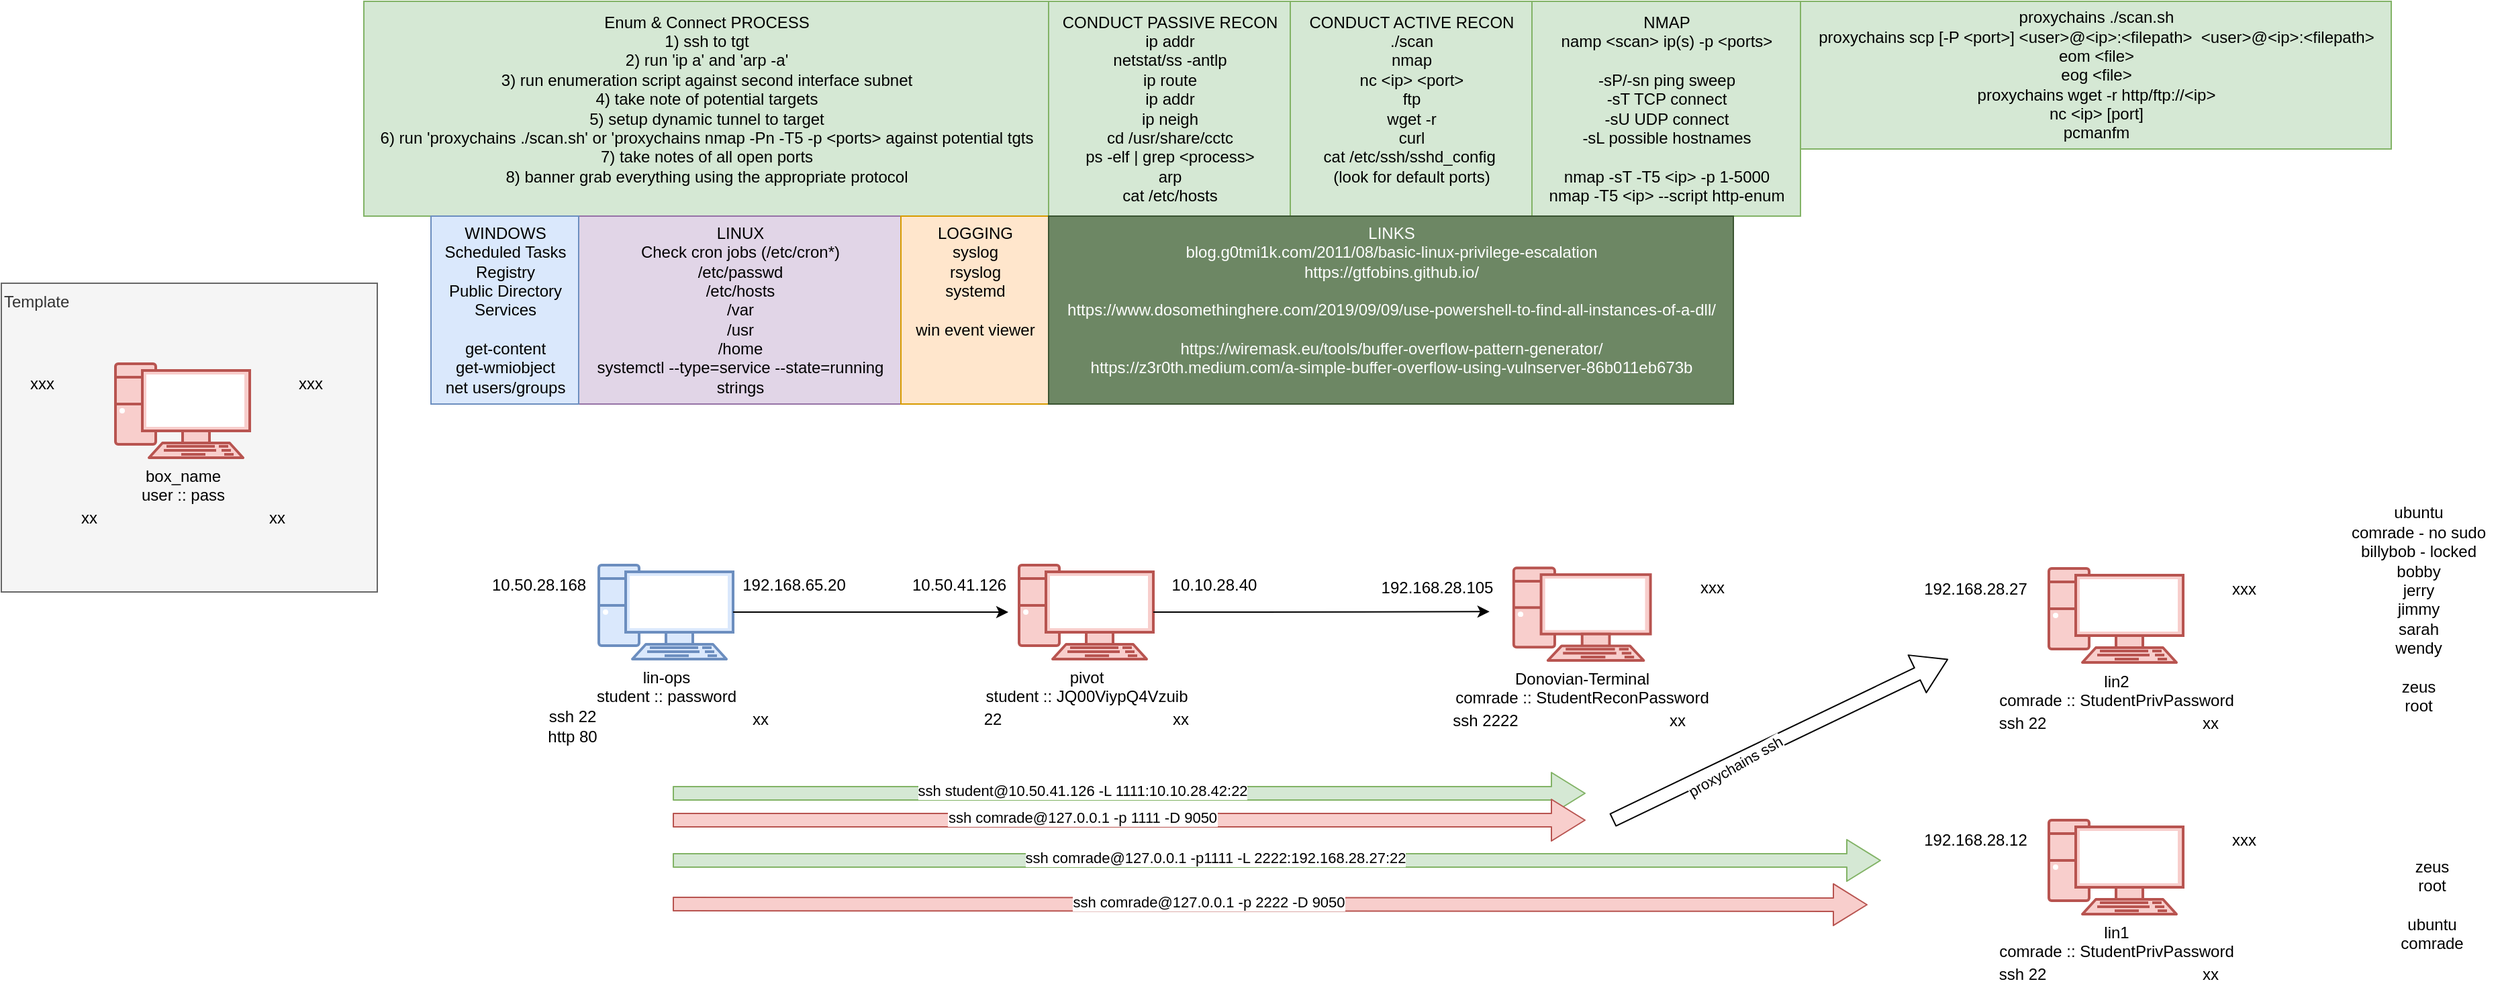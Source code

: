 <mxfile version="24.6.4" type="github">
  <diagram name="Page-1" id="VAzoH1neroOfFK-yLbb0">
    <mxGraphModel dx="2238" dy="1920" grid="1" gridSize="10" guides="1" tooltips="1" connect="1" arrows="1" fold="1" page="1" pageScale="1" pageWidth="850" pageHeight="1100" math="0" shadow="0">
      <root>
        <mxCell id="0" />
        <mxCell id="1" parent="0" />
        <mxCell id="xVPMfvStoHBgOn6tB0-w-1" value="Template" style="whiteSpace=wrap;html=1;verticalAlign=top;align=left;fillColor=#f5f5f5;fontColor=#333333;strokeColor=#666666;" parent="1" vertex="1">
          <mxGeometry x="-410" width="280" height="230" as="geometry" />
        </mxCell>
        <mxCell id="sldUWmz9j1VIk2YLgOAo-21" value="" style="group" parent="1" vertex="1" connectable="0">
          <mxGeometry y="190" width="230" height="155" as="geometry" />
        </mxCell>
        <mxCell id="sldUWmz9j1VIk2YLgOAo-22" value="" style="group" parent="sldUWmz9j1VIk2YLgOAo-21" vertex="1" connectable="0">
          <mxGeometry y="20" width="230" height="135" as="geometry" />
        </mxCell>
        <mxCell id="sldUWmz9j1VIk2YLgOAo-23" value="lin-ops&lt;div&gt;student :: password&lt;/div&gt;" style="verticalAlign=top;verticalLabelPosition=bottom;labelPosition=center;align=center;html=1;outlineConnect=0;fillColor=#dae8fc;strokeColor=#6c8ebf;gradientDirection=north;strokeWidth=2;shape=mxgraph.networks.pc;" parent="sldUWmz9j1VIk2YLgOAo-22" vertex="1">
          <mxGeometry x="35" width="100" height="70" as="geometry" />
        </mxCell>
        <mxCell id="sldUWmz9j1VIk2YLgOAo-24" value="ssh 22&lt;div&gt;http 80&lt;/div&gt;" style="text;html=1;align=center;verticalAlign=middle;resizable=0;points=[];autosize=1;strokeColor=none;fillColor=none;" parent="sldUWmz9j1VIk2YLgOAo-22" vertex="1">
          <mxGeometry x="-15" y="100" width="60" height="40" as="geometry" />
        </mxCell>
        <mxCell id="sldUWmz9j1VIk2YLgOAo-25" value="192.168.65.20" style="text;html=1;align=center;verticalAlign=middle;resizable=0;points=[];autosize=1;strokeColor=none;fillColor=none;" parent="sldUWmz9j1VIk2YLgOAo-22" vertex="1">
          <mxGeometry x="130" width="100" height="30" as="geometry" />
        </mxCell>
        <mxCell id="sldUWmz9j1VIk2YLgOAo-26" value="10.50.28.168" style="text;html=1;align=center;verticalAlign=middle;resizable=0;points=[];autosize=1;strokeColor=none;fillColor=none;" parent="sldUWmz9j1VIk2YLgOAo-22" vertex="1">
          <mxGeometry x="-55" width="90" height="30" as="geometry" />
        </mxCell>
        <mxCell id="sldUWmz9j1VIk2YLgOAo-27" value="xx" style="text;html=1;align=center;verticalAlign=middle;resizable=0;points=[];autosize=1;strokeColor=none;fillColor=none;" parent="sldUWmz9j1VIk2YLgOAo-22" vertex="1">
          <mxGeometry x="135" y="100" width="40" height="30" as="geometry" />
        </mxCell>
        <mxCell id="sldUWmz9j1VIk2YLgOAo-28" value="" style="group" parent="1" vertex="1" connectable="0">
          <mxGeometry x="313" y="190" width="225" height="150" as="geometry" />
        </mxCell>
        <mxCell id="sldUWmz9j1VIk2YLgOAo-29" value="" style="group" parent="sldUWmz9j1VIk2YLgOAo-28" vertex="1" connectable="0">
          <mxGeometry y="20" width="225" height="130" as="geometry" />
        </mxCell>
        <mxCell id="sldUWmz9j1VIk2YLgOAo-30" value="&lt;div&gt;pivot&lt;/div&gt;&lt;div&gt;student :: JQ00ViypQ4Vzuib&lt;/div&gt;" style="verticalAlign=top;verticalLabelPosition=bottom;labelPosition=center;align=center;html=1;outlineConnect=0;fillColor=#f8cecc;strokeColor=#b85450;gradientDirection=north;strokeWidth=2;shape=mxgraph.networks.pc;" parent="sldUWmz9j1VIk2YLgOAo-29" vertex="1">
          <mxGeometry x="35" width="100" height="70" as="geometry" />
        </mxCell>
        <mxCell id="sldUWmz9j1VIk2YLgOAo-31" value="22" style="text;html=1;align=center;verticalAlign=middle;resizable=0;points=[];autosize=1;strokeColor=none;fillColor=none;" parent="sldUWmz9j1VIk2YLgOAo-29" vertex="1">
          <mxGeometry x="-5" y="100" width="40" height="30" as="geometry" />
        </mxCell>
        <mxCell id="sldUWmz9j1VIk2YLgOAo-32" value="10.10.28.40" style="text;html=1;align=center;verticalAlign=middle;resizable=0;points=[];autosize=1;strokeColor=none;fillColor=none;" parent="sldUWmz9j1VIk2YLgOAo-29" vertex="1">
          <mxGeometry x="135" width="90" height="30" as="geometry" />
        </mxCell>
        <mxCell id="sldUWmz9j1VIk2YLgOAo-33" value="10.50.41.126" style="text;html=1;align=center;verticalAlign=middle;resizable=0;points=[];autosize=1;strokeColor=none;fillColor=none;" parent="sldUWmz9j1VIk2YLgOAo-29" vertex="1">
          <mxGeometry x="-55" width="90" height="30" as="geometry" />
        </mxCell>
        <mxCell id="sldUWmz9j1VIk2YLgOAo-34" value="xx" style="text;html=1;align=center;verticalAlign=middle;resizable=0;points=[];autosize=1;strokeColor=none;fillColor=none;" parent="sldUWmz9j1VIk2YLgOAo-29" vertex="1">
          <mxGeometry x="135" y="100" width="40" height="30" as="geometry" />
        </mxCell>
        <mxCell id="sldUWmz9j1VIk2YLgOAo-37" style="edgeStyle=orthogonalEdgeStyle;rounded=0;orthogonalLoop=1;jettySize=auto;html=1;exitX=1;exitY=0.5;exitDx=0;exitDy=0;exitPerimeter=0;" parent="1" source="sldUWmz9j1VIk2YLgOAo-23" edge="1">
          <mxGeometry relative="1" as="geometry">
            <mxPoint x="340" y="245" as="targetPoint" />
          </mxGeometry>
        </mxCell>
        <mxCell id="scS4vU-XQMT1hmCbZy8Z-1" value="CONDUCT PASSIVE RECON&lt;div&gt;ip addr&lt;/div&gt;&lt;div&gt;netstat/ss -antlp&lt;/div&gt;&lt;div&gt;ip route&lt;/div&gt;&lt;div&gt;ip addr&lt;/div&gt;&lt;div&gt;ip neigh&lt;/div&gt;&lt;div&gt;cd /usr/share/cctc&lt;/div&gt;&lt;div&gt;ps -elf | grep &amp;lt;process&amp;gt;&lt;/div&gt;&lt;div&gt;arp&lt;/div&gt;&lt;div&gt;cat /etc/hosts&lt;/div&gt;" style="text;html=1;align=center;verticalAlign=middle;resizable=0;points=[];autosize=1;strokeColor=#82b366;fillColor=#d5e8d4;" parent="1" vertex="1">
          <mxGeometry x="370" y="-210" width="180" height="160" as="geometry" />
        </mxCell>
        <mxCell id="scS4vU-XQMT1hmCbZy8Z-2" value="&lt;div&gt;CONDUCT ACTIVE RECON&lt;/div&gt;&lt;div&gt;./scan&lt;/div&gt;&lt;div&gt;nmap&lt;/div&gt;&lt;div&gt;nc &amp;lt;ip&amp;gt; &amp;lt;port&amp;gt;&lt;/div&gt;&lt;div&gt;ftp&lt;/div&gt;&lt;div&gt;wget -r&lt;/div&gt;&lt;div&gt;curl&lt;/div&gt;&lt;div&gt;cat /etc/ssh/sshd_config&amp;nbsp;&lt;/div&gt;&lt;div&gt;(look for default ports)&lt;/div&gt;&lt;div&gt;&lt;br&gt;&lt;/div&gt;" style="text;html=1;align=center;verticalAlign=middle;resizable=0;points=[];autosize=1;strokeColor=#82b366;fillColor=#d5e8d4;" parent="1" vertex="1">
          <mxGeometry x="550" y="-210" width="180" height="160" as="geometry" />
        </mxCell>
        <mxCell id="scS4vU-XQMT1hmCbZy8Z-3" value="proxychains ./scan.sh&lt;div&gt;proxychains scp [-P &amp;lt;port&amp;gt;] &amp;lt;user&amp;gt;@&amp;lt;ip&amp;gt;:&amp;lt;filepath&amp;gt;&amp;nbsp; &amp;lt;user&amp;gt;@&amp;lt;ip&amp;gt;:&amp;lt;filepath&amp;gt;&lt;/div&gt;&lt;div&gt;eom &amp;lt;file&amp;gt;&lt;/div&gt;&lt;div&gt;eog &amp;lt;file&amp;gt;&lt;/div&gt;&lt;div&gt;proxychains wget -r http/ftp://&amp;lt;ip&amp;gt;&lt;/div&gt;&lt;div&gt;nc &amp;lt;ip&amp;gt; [port]&lt;/div&gt;&lt;div&gt;pcmanfm&lt;/div&gt;" style="text;html=1;align=center;verticalAlign=middle;resizable=0;points=[];autosize=1;strokeColor=#82b366;fillColor=#d5e8d4;" parent="1" vertex="1">
          <mxGeometry x="930" y="-210" width="440" height="110" as="geometry" />
        </mxCell>
        <mxCell id="scS4vU-XQMT1hmCbZy8Z-4" value="&lt;div&gt;NMAP&lt;/div&gt;&lt;div&gt;namp &amp;lt;scan&amp;gt; ip(s) -p &amp;lt;ports&amp;gt;&lt;/div&gt;&lt;div&gt;&lt;br&gt;&lt;/div&gt;&lt;div&gt;&lt;span style=&quot;background-color: initial;&quot;&gt;-sP/-sn ping sweep&lt;/span&gt;&lt;br&gt;&lt;/div&gt;&lt;div&gt;-sT TCP connect&lt;/div&gt;&lt;div&gt;-sU UDP connect&lt;/div&gt;&lt;div&gt;-sL possible hostnames&lt;br&gt;&lt;/div&gt;&lt;div&gt;&lt;br&gt;&lt;/div&gt;&lt;div&gt;nmap -sT -T5 &amp;lt;ip&amp;gt; -p 1-5000&lt;/div&gt;&lt;div&gt;nmap -T5 &amp;lt;ip&amp;gt; --script http-enum&lt;/div&gt;" style="text;html=1;align=center;verticalAlign=middle;resizable=0;points=[];autosize=1;strokeColor=#82b366;fillColor=#d5e8d4;" parent="1" vertex="1">
          <mxGeometry x="730" y="-210" width="200" height="160" as="geometry" />
        </mxCell>
        <mxCell id="scS4vU-XQMT1hmCbZy8Z-5" value="&lt;div&gt;Enum &amp;amp; Connect PROCESS&lt;/div&gt;&lt;div&gt;1) ssh to tgt&lt;/div&gt;&lt;div&gt;2) run &#39;ip a&#39; and &#39;arp -a&#39;&lt;/div&gt;&lt;div&gt;3) run enumeration script against second interface subnet&lt;/div&gt;&lt;div&gt;4) take note of potential targets&lt;/div&gt;&lt;div&gt;5) setup dynamic tunnel to target&lt;/div&gt;&lt;div&gt;6) run &#39;proxychains ./scan.sh&#39; or &#39;proxychains nmap -Pn -T5 -p &amp;lt;ports&amp;gt; against potential tgts&lt;/div&gt;&lt;div&gt;7) take notes of all open ports&lt;/div&gt;&lt;div&gt;8) banner grab everything using the appropriate protocol&lt;/div&gt;&lt;div&gt;&lt;br&gt;&lt;/div&gt;" style="text;html=1;align=center;verticalAlign=middle;resizable=0;points=[];autosize=1;strokeColor=#82b366;fillColor=#d5e8d4;" parent="1" vertex="1">
          <mxGeometry x="-140" y="-210" width="510" height="160" as="geometry" />
        </mxCell>
        <mxCell id="Tf39NvrSpZ8GJs31GOc9-1" value="" style="group" parent="1" vertex="1" connectable="0">
          <mxGeometry x="-400" y="40" width="265" height="150" as="geometry" />
        </mxCell>
        <mxCell id="sldUWmz9j1VIk2YLgOAo-1" value="" style="group" parent="Tf39NvrSpZ8GJs31GOc9-1" vertex="1" connectable="0">
          <mxGeometry x="40" width="225" height="150" as="geometry" />
        </mxCell>
        <mxCell id="sldUWmz9j1VIk2YLgOAo-2" value="" style="group" parent="sldUWmz9j1VIk2YLgOAo-1" vertex="1" connectable="0">
          <mxGeometry y="20" width="225" height="130" as="geometry" />
        </mxCell>
        <mxCell id="sldUWmz9j1VIk2YLgOAo-3" value="box_name&lt;div&gt;user :: pass&lt;/div&gt;" style="verticalAlign=top;verticalLabelPosition=bottom;labelPosition=center;align=center;html=1;outlineConnect=0;fillColor=#f8cecc;strokeColor=#b85450;gradientDirection=north;strokeWidth=2;shape=mxgraph.networks.pc;" parent="sldUWmz9j1VIk2YLgOAo-2" vertex="1">
          <mxGeometry x="35" width="100" height="70" as="geometry" />
        </mxCell>
        <mxCell id="sldUWmz9j1VIk2YLgOAo-4" value="xx" style="text;html=1;align=center;verticalAlign=middle;resizable=0;points=[];autosize=1;strokeColor=none;fillColor=none;" parent="sldUWmz9j1VIk2YLgOAo-2" vertex="1">
          <mxGeometry x="-5" y="100" width="40" height="30" as="geometry" />
        </mxCell>
        <mxCell id="sldUWmz9j1VIk2YLgOAo-5" value="xxx" style="text;html=1;align=center;verticalAlign=middle;resizable=0;points=[];autosize=1;strokeColor=none;fillColor=none;" parent="sldUWmz9j1VIk2YLgOAo-2" vertex="1">
          <mxGeometry x="160" width="40" height="30" as="geometry" />
        </mxCell>
        <mxCell id="sldUWmz9j1VIk2YLgOAo-20" value="xx" style="text;html=1;align=center;verticalAlign=middle;resizable=0;points=[];autosize=1;strokeColor=none;fillColor=none;" parent="sldUWmz9j1VIk2YLgOAo-2" vertex="1">
          <mxGeometry x="135" y="100" width="40" height="30" as="geometry" />
        </mxCell>
        <mxCell id="sldUWmz9j1VIk2YLgOAo-6" value="xxx" style="text;html=1;align=center;verticalAlign=middle;resizable=0;points=[];autosize=1;strokeColor=none;fillColor=none;" parent="Tf39NvrSpZ8GJs31GOc9-1" vertex="1">
          <mxGeometry y="20" width="40" height="30" as="geometry" />
        </mxCell>
        <mxCell id="tN9Mp4d6bT-lDS7sQ2m_-1" value="LINUX&lt;div&gt;Check cron jobs (/etc/cron*)&lt;/div&gt;&lt;div&gt;/etc/passwd&lt;/div&gt;&lt;div&gt;/etc/hosts&lt;/div&gt;&lt;div&gt;/var&lt;/div&gt;&lt;div&gt;/usr&lt;/div&gt;&lt;div&gt;/home&lt;/div&gt;&lt;div&gt;&lt;div&gt;systemctl --type=service --state=running&lt;/div&gt;&lt;/div&gt;&lt;div&gt;strings&lt;/div&gt;" style="text;html=1;align=center;verticalAlign=middle;resizable=0;points=[];autosize=1;strokeColor=#9673a6;fillColor=#e1d5e7;" parent="1" vertex="1">
          <mxGeometry x="20" y="-50" width="240" height="140" as="geometry" />
        </mxCell>
        <mxCell id="tN9Mp4d6bT-lDS7sQ2m_-2" value="WINDOWS&lt;div&gt;Scheduled Tasks&lt;/div&gt;&lt;div&gt;Registry&lt;/div&gt;&lt;div&gt;Public Directory&lt;/div&gt;&lt;div&gt;Services&lt;/div&gt;&lt;div&gt;&lt;br&gt;&lt;/div&gt;&lt;div&gt;get-content&lt;/div&gt;&lt;div&gt;get-wmiobject&lt;/div&gt;&lt;div&gt;net users/groups&lt;/div&gt;" style="text;html=1;align=center;verticalAlign=middle;resizable=0;points=[];autosize=1;strokeColor=#6c8ebf;fillColor=#dae8fc;" parent="1" vertex="1">
          <mxGeometry x="-90" y="-50" width="110" height="140" as="geometry" />
        </mxCell>
        <mxCell id="tN9Mp4d6bT-lDS7sQ2m_-3" value="LOGGING&lt;div&gt;syslog&lt;/div&gt;&lt;div&gt;rsyslog&lt;/div&gt;&lt;div&gt;systemd&lt;/div&gt;&lt;div&gt;&lt;br&gt;&lt;/div&gt;&lt;div&gt;win event viewer&lt;/div&gt;&lt;div&gt;&lt;br&gt;&lt;/div&gt;&lt;div&gt;&lt;br&gt;&lt;/div&gt;&lt;div&gt;&lt;br&gt;&lt;/div&gt;" style="text;html=1;align=center;verticalAlign=middle;resizable=0;points=[];autosize=1;strokeColor=#d79b00;fillColor=#ffe6cc;" parent="1" vertex="1">
          <mxGeometry x="260" y="-50" width="110" height="140" as="geometry" />
        </mxCell>
        <mxCell id="tN9Mp4d6bT-lDS7sQ2m_-4" value="LINKS&lt;div&gt;blog.g0tmi1k.com/2011/08/basic-linux-privilege-escalation&lt;div&gt;https://gtfobins.github.io/&lt;/div&gt;&lt;div&gt;&lt;br&gt;&lt;div&gt;https://www.dosomethinghere.com/2019/09/09/use-powershell-to-find-all-instances-of-a-dll/&lt;br&gt;&lt;/div&gt;&lt;div&gt;&lt;br&gt;&lt;/div&gt;&lt;/div&gt;&lt;/div&gt;&lt;div&gt;https://wiremask.eu/tools/buffer-overflow-pattern-generator/&lt;br&gt;&lt;/div&gt;&lt;div&gt;https://z3r0th.medium.com/a-simple-buffer-overflow-using-vulnserver-86b011eb673b&lt;br&gt;&lt;/div&gt;&lt;div&gt;&lt;br&gt;&lt;/div&gt;" style="text;html=1;align=center;verticalAlign=middle;resizable=0;points=[];autosize=1;strokeColor=#3A5431;fillColor=#6d8764;fontColor=#ffffff;" parent="1" vertex="1">
          <mxGeometry x="370" y="-50" width="510" height="140" as="geometry" />
        </mxCell>
        <mxCell id="WaSeerE4flPI1VO7Nj_m-1" value="" style="group" vertex="1" connectable="0" parent="1">
          <mxGeometry x="640" y="192.5" width="270" height="147.5" as="geometry" />
        </mxCell>
        <mxCell id="WaSeerE4flPI1VO7Nj_m-2" value="" style="group" vertex="1" connectable="0" parent="WaSeerE4flPI1VO7Nj_m-1">
          <mxGeometry x="40.755" width="229.245" height="147.5" as="geometry" />
        </mxCell>
        <mxCell id="WaSeerE4flPI1VO7Nj_m-3" value="" style="group" vertex="1" connectable="0" parent="WaSeerE4flPI1VO7Nj_m-2">
          <mxGeometry y="19.667" width="229.245" height="127.833" as="geometry" />
        </mxCell>
        <mxCell id="WaSeerE4flPI1VO7Nj_m-4" value="Donovian-Terminal&lt;div&gt;comrade :: StudentReconPassword&lt;/div&gt;" style="verticalAlign=top;verticalLabelPosition=bottom;labelPosition=center;align=center;html=1;outlineConnect=0;fillColor=#f8cecc;strokeColor=#b85450;gradientDirection=north;strokeWidth=2;shape=mxgraph.networks.pc;" vertex="1" parent="WaSeerE4flPI1VO7Nj_m-3">
          <mxGeometry x="35.66" width="101.887" height="68.833" as="geometry" />
        </mxCell>
        <mxCell id="WaSeerE4flPI1VO7Nj_m-5" value="ssh&amp;nbsp;2222" style="text;html=1;align=center;verticalAlign=middle;resizable=0;points=[];autosize=1;strokeColor=none;fillColor=none;" vertex="1" parent="WaSeerE4flPI1VO7Nj_m-3">
          <mxGeometry x="-20.377" y="98.333" width="70" height="30" as="geometry" />
        </mxCell>
        <mxCell id="WaSeerE4flPI1VO7Nj_m-6" value="xxx" style="text;html=1;align=center;verticalAlign=middle;resizable=0;points=[];autosize=1;strokeColor=none;fillColor=none;" vertex="1" parent="WaSeerE4flPI1VO7Nj_m-3">
          <mxGeometry x="163.019" width="40" height="30" as="geometry" />
        </mxCell>
        <mxCell id="WaSeerE4flPI1VO7Nj_m-7" value="xx" style="text;html=1;align=center;verticalAlign=middle;resizable=0;points=[];autosize=1;strokeColor=none;fillColor=none;" vertex="1" parent="WaSeerE4flPI1VO7Nj_m-3">
          <mxGeometry x="137.547" y="98.333" width="40" height="30" as="geometry" />
        </mxCell>
        <mxCell id="WaSeerE4flPI1VO7Nj_m-8" value="192.168.28.105" style="text;html=1;align=center;verticalAlign=middle;resizable=0;points=[];autosize=1;strokeColor=none;fillColor=none;" vertex="1" parent="WaSeerE4flPI1VO7Nj_m-1">
          <mxGeometry x="-35.66" y="19.667" width="110" height="30" as="geometry" />
        </mxCell>
        <mxCell id="WaSeerE4flPI1VO7Nj_m-9" value="" style="group" vertex="1" connectable="0" parent="1">
          <mxGeometry x="1040" y="192.5" width="265" height="150" as="geometry" />
        </mxCell>
        <mxCell id="WaSeerE4flPI1VO7Nj_m-10" value="" style="group" vertex="1" connectable="0" parent="WaSeerE4flPI1VO7Nj_m-9">
          <mxGeometry x="40" width="225" height="150" as="geometry" />
        </mxCell>
        <mxCell id="WaSeerE4flPI1VO7Nj_m-11" value="" style="group" vertex="1" connectable="0" parent="WaSeerE4flPI1VO7Nj_m-10">
          <mxGeometry y="20" width="225" height="130" as="geometry" />
        </mxCell>
        <mxCell id="WaSeerE4flPI1VO7Nj_m-12" value="lin2&lt;div&gt;comrade :: StudentPrivPassword&lt;/div&gt;" style="verticalAlign=top;verticalLabelPosition=bottom;labelPosition=center;align=center;html=1;outlineConnect=0;fillColor=#f8cecc;strokeColor=#b85450;gradientDirection=north;strokeWidth=2;shape=mxgraph.networks.pc;" vertex="1" parent="WaSeerE4flPI1VO7Nj_m-11">
          <mxGeometry x="35" width="100" height="70" as="geometry" />
        </mxCell>
        <mxCell id="WaSeerE4flPI1VO7Nj_m-13" value="ssh 22" style="text;html=1;align=center;verticalAlign=middle;resizable=0;points=[];autosize=1;strokeColor=none;fillColor=none;" vertex="1" parent="WaSeerE4flPI1VO7Nj_m-11">
          <mxGeometry x="-15" y="100" width="60" height="30" as="geometry" />
        </mxCell>
        <mxCell id="WaSeerE4flPI1VO7Nj_m-14" value="xxx" style="text;html=1;align=center;verticalAlign=middle;resizable=0;points=[];autosize=1;strokeColor=none;fillColor=none;" vertex="1" parent="WaSeerE4flPI1VO7Nj_m-11">
          <mxGeometry x="160" width="40" height="30" as="geometry" />
        </mxCell>
        <mxCell id="WaSeerE4flPI1VO7Nj_m-15" value="xx" style="text;html=1;align=center;verticalAlign=middle;resizable=0;points=[];autosize=1;strokeColor=none;fillColor=none;" vertex="1" parent="WaSeerE4flPI1VO7Nj_m-11">
          <mxGeometry x="135" y="100" width="40" height="30" as="geometry" />
        </mxCell>
        <mxCell id="WaSeerE4flPI1VO7Nj_m-16" value="192.168.28.27" style="text;html=1;align=center;verticalAlign=middle;resizable=0;points=[];autosize=1;strokeColor=none;fillColor=none;" vertex="1" parent="WaSeerE4flPI1VO7Nj_m-9">
          <mxGeometry x="-30" y="20" width="100" height="30" as="geometry" />
        </mxCell>
        <mxCell id="WaSeerE4flPI1VO7Nj_m-17" value="" style="group" vertex="1" connectable="0" parent="1">
          <mxGeometry x="1040" y="380" width="265" height="150" as="geometry" />
        </mxCell>
        <mxCell id="WaSeerE4flPI1VO7Nj_m-18" value="" style="group" vertex="1" connectable="0" parent="WaSeerE4flPI1VO7Nj_m-17">
          <mxGeometry x="40" width="225" height="150" as="geometry" />
        </mxCell>
        <mxCell id="WaSeerE4flPI1VO7Nj_m-19" value="" style="group" vertex="1" connectable="0" parent="WaSeerE4flPI1VO7Nj_m-18">
          <mxGeometry y="20" width="225" height="130" as="geometry" />
        </mxCell>
        <mxCell id="WaSeerE4flPI1VO7Nj_m-20" value="lin1&lt;div&gt;comrade :: StudentPrivPassword&lt;/div&gt;" style="verticalAlign=top;verticalLabelPosition=bottom;labelPosition=center;align=center;html=1;outlineConnect=0;fillColor=#f8cecc;strokeColor=#b85450;gradientDirection=north;strokeWidth=2;shape=mxgraph.networks.pc;" vertex="1" parent="WaSeerE4flPI1VO7Nj_m-19">
          <mxGeometry x="35" width="100" height="70" as="geometry" />
        </mxCell>
        <mxCell id="WaSeerE4flPI1VO7Nj_m-21" value="ssh 22" style="text;html=1;align=center;verticalAlign=middle;resizable=0;points=[];autosize=1;strokeColor=none;fillColor=none;" vertex="1" parent="WaSeerE4flPI1VO7Nj_m-19">
          <mxGeometry x="-15" y="100" width="60" height="30" as="geometry" />
        </mxCell>
        <mxCell id="WaSeerE4flPI1VO7Nj_m-22" value="xxx" style="text;html=1;align=center;verticalAlign=middle;resizable=0;points=[];autosize=1;strokeColor=none;fillColor=none;" vertex="1" parent="WaSeerE4flPI1VO7Nj_m-19">
          <mxGeometry x="160" width="40" height="30" as="geometry" />
        </mxCell>
        <mxCell id="WaSeerE4flPI1VO7Nj_m-23" value="xx" style="text;html=1;align=center;verticalAlign=middle;resizable=0;points=[];autosize=1;strokeColor=none;fillColor=none;" vertex="1" parent="WaSeerE4flPI1VO7Nj_m-19">
          <mxGeometry x="135" y="100" width="40" height="30" as="geometry" />
        </mxCell>
        <mxCell id="WaSeerE4flPI1VO7Nj_m-24" value="192.168.28.12" style="text;html=1;align=center;verticalAlign=middle;resizable=0;points=[];autosize=1;strokeColor=none;fillColor=none;" vertex="1" parent="WaSeerE4flPI1VO7Nj_m-17">
          <mxGeometry x="-30" y="20" width="100" height="30" as="geometry" />
        </mxCell>
        <mxCell id="WaSeerE4flPI1VO7Nj_m-25" style="edgeStyle=orthogonalEdgeStyle;rounded=0;orthogonalLoop=1;jettySize=auto;html=1;exitX=1;exitY=0.5;exitDx=0;exitDy=0;exitPerimeter=0;entryX=0.855;entryY=1.083;entryDx=0;entryDy=0;entryPerimeter=0;" edge="1" parent="1" source="sldUWmz9j1VIk2YLgOAo-30" target="WaSeerE4flPI1VO7Nj_m-8">
          <mxGeometry relative="1" as="geometry" />
        </mxCell>
        <mxCell id="WaSeerE4flPI1VO7Nj_m-27" value="" style="edgeStyle=none;orthogonalLoop=1;jettySize=auto;html=1;shape=flexArrow;rounded=1;startSize=8;endSize=8;fillColor=#d5e8d4;strokeColor=#82b366;" edge="1" parent="1">
          <mxGeometry width="100" relative="1" as="geometry">
            <mxPoint x="90" y="380" as="sourcePoint" />
            <mxPoint x="770" y="380" as="targetPoint" />
            <Array as="points" />
          </mxGeometry>
        </mxCell>
        <mxCell id="WaSeerE4flPI1VO7Nj_m-28" value="ssh student@10.50.41.126 -L 1111:10.10.28.42:22" style="edgeLabel;html=1;align=center;verticalAlign=middle;resizable=0;points=[];" vertex="1" connectable="0" parent="WaSeerE4flPI1VO7Nj_m-27">
          <mxGeometry x="-0.103" y="2" relative="1" as="geometry">
            <mxPoint as="offset" />
          </mxGeometry>
        </mxCell>
        <mxCell id="WaSeerE4flPI1VO7Nj_m-29" value="" style="edgeStyle=none;orthogonalLoop=1;jettySize=auto;html=1;shape=flexArrow;rounded=1;startSize=8;endSize=8;fillColor=#f8cecc;strokeColor=#b85450;" edge="1" parent="1">
          <mxGeometry width="100" relative="1" as="geometry">
            <mxPoint x="90" y="400" as="sourcePoint" />
            <mxPoint x="770" y="400" as="targetPoint" />
            <Array as="points" />
          </mxGeometry>
        </mxCell>
        <mxCell id="WaSeerE4flPI1VO7Nj_m-30" value="&lt;div&gt;ssh comrade@127.0.0.1 -p 1111 -D 9050&lt;/div&gt;" style="edgeLabel;html=1;align=center;verticalAlign=middle;resizable=0;points=[];" vertex="1" connectable="0" parent="WaSeerE4flPI1VO7Nj_m-29">
          <mxGeometry x="-0.103" y="2" relative="1" as="geometry">
            <mxPoint as="offset" />
          </mxGeometry>
        </mxCell>
        <mxCell id="WaSeerE4flPI1VO7Nj_m-31" value="ubuntu&lt;div&gt;comrade - no sudo&lt;/div&gt;&lt;div&gt;billybob - locked&lt;/div&gt;&lt;div&gt;bobby&lt;/div&gt;&lt;div&gt;jerry&lt;/div&gt;&lt;div&gt;jimmy&lt;/div&gt;&lt;div&gt;sarah&lt;/div&gt;&lt;div&gt;wendy&lt;/div&gt;&lt;div&gt;&lt;br&gt;&lt;/div&gt;&lt;div&gt;zeus&lt;/div&gt;&lt;div&gt;root&lt;/div&gt;" style="text;html=1;align=center;verticalAlign=middle;resizable=0;points=[];autosize=1;strokeColor=none;fillColor=none;" vertex="1" parent="1">
          <mxGeometry x="1330" y="158" width="120" height="170" as="geometry" />
        </mxCell>
        <mxCell id="WaSeerE4flPI1VO7Nj_m-32" value="" style="edgeStyle=none;orthogonalLoop=1;jettySize=auto;html=1;shape=flexArrow;rounded=1;startSize=8;endSize=8;" edge="1" parent="1">
          <mxGeometry width="100" relative="1" as="geometry">
            <mxPoint x="790" y="400" as="sourcePoint" />
            <mxPoint x="1040" y="280" as="targetPoint" />
            <Array as="points" />
          </mxGeometry>
        </mxCell>
        <mxCell id="WaSeerE4flPI1VO7Nj_m-33" value="proxychains ssh" style="edgeLabel;html=1;align=center;verticalAlign=middle;resizable=0;points=[];rotation=-30;" vertex="1" connectable="0" parent="WaSeerE4flPI1VO7Nj_m-32">
          <mxGeometry x="-0.281" y="-3" relative="1" as="geometry">
            <mxPoint as="offset" />
          </mxGeometry>
        </mxCell>
        <mxCell id="WaSeerE4flPI1VO7Nj_m-34" value="zeus&lt;div&gt;root&lt;/div&gt;&lt;div&gt;&lt;br&gt;&lt;/div&gt;&lt;div&gt;ubuntu&lt;/div&gt;&lt;div&gt;comrade&lt;/div&gt;" style="text;html=1;align=center;verticalAlign=middle;resizable=0;points=[];autosize=1;strokeColor=none;fillColor=none;" vertex="1" parent="1">
          <mxGeometry x="1365" y="418" width="70" height="90" as="geometry" />
        </mxCell>
        <mxCell id="WaSeerE4flPI1VO7Nj_m-35" value="" style="edgeStyle=none;orthogonalLoop=1;jettySize=auto;html=1;shape=flexArrow;rounded=1;startSize=8;endSize=8;fillColor=#d5e8d4;strokeColor=#82b366;" edge="1" parent="1">
          <mxGeometry width="100" relative="1" as="geometry">
            <mxPoint x="90" y="430" as="sourcePoint" />
            <mxPoint x="990" y="430" as="targetPoint" />
            <Array as="points" />
          </mxGeometry>
        </mxCell>
        <mxCell id="WaSeerE4flPI1VO7Nj_m-36" value="ssh comrade@127.0.0.1 -p1111 -L 2222:192.168.28.27:22" style="edgeLabel;html=1;align=center;verticalAlign=middle;resizable=0;points=[];" vertex="1" connectable="0" parent="WaSeerE4flPI1VO7Nj_m-35">
          <mxGeometry x="-0.103" y="2" relative="1" as="geometry">
            <mxPoint as="offset" />
          </mxGeometry>
        </mxCell>
        <mxCell id="WaSeerE4flPI1VO7Nj_m-37" value="" style="edgeStyle=none;orthogonalLoop=1;jettySize=auto;html=1;shape=flexArrow;rounded=1;startSize=8;endSize=8;fillColor=#f8cecc;strokeColor=#b85450;" edge="1" parent="1">
          <mxGeometry width="100" relative="1" as="geometry">
            <mxPoint x="90" y="462.5" as="sourcePoint" />
            <mxPoint x="980" y="463" as="targetPoint" />
            <Array as="points" />
          </mxGeometry>
        </mxCell>
        <mxCell id="WaSeerE4flPI1VO7Nj_m-38" value="&lt;div&gt;ssh comrade@127.0.0.1 -p 2222 -D 9050&lt;/div&gt;" style="edgeLabel;html=1;align=center;verticalAlign=middle;resizable=0;points=[];" vertex="1" connectable="0" parent="WaSeerE4flPI1VO7Nj_m-37">
          <mxGeometry x="-0.103" y="2" relative="1" as="geometry">
            <mxPoint as="offset" />
          </mxGeometry>
        </mxCell>
      </root>
    </mxGraphModel>
  </diagram>
</mxfile>
